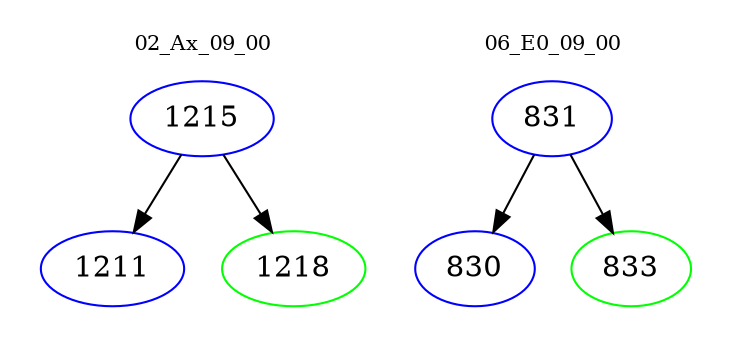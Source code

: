 digraph{
subgraph cluster_0 {
color = white
label = "02_Ax_09_00";
fontsize=10;
T0_1215 [label="1215", color="blue"]
T0_1215 -> T0_1211 [color="black"]
T0_1211 [label="1211", color="blue"]
T0_1215 -> T0_1218 [color="black"]
T0_1218 [label="1218", color="green"]
}
subgraph cluster_1 {
color = white
label = "06_E0_09_00";
fontsize=10;
T1_831 [label="831", color="blue"]
T1_831 -> T1_830 [color="black"]
T1_830 [label="830", color="blue"]
T1_831 -> T1_833 [color="black"]
T1_833 [label="833", color="green"]
}
}
